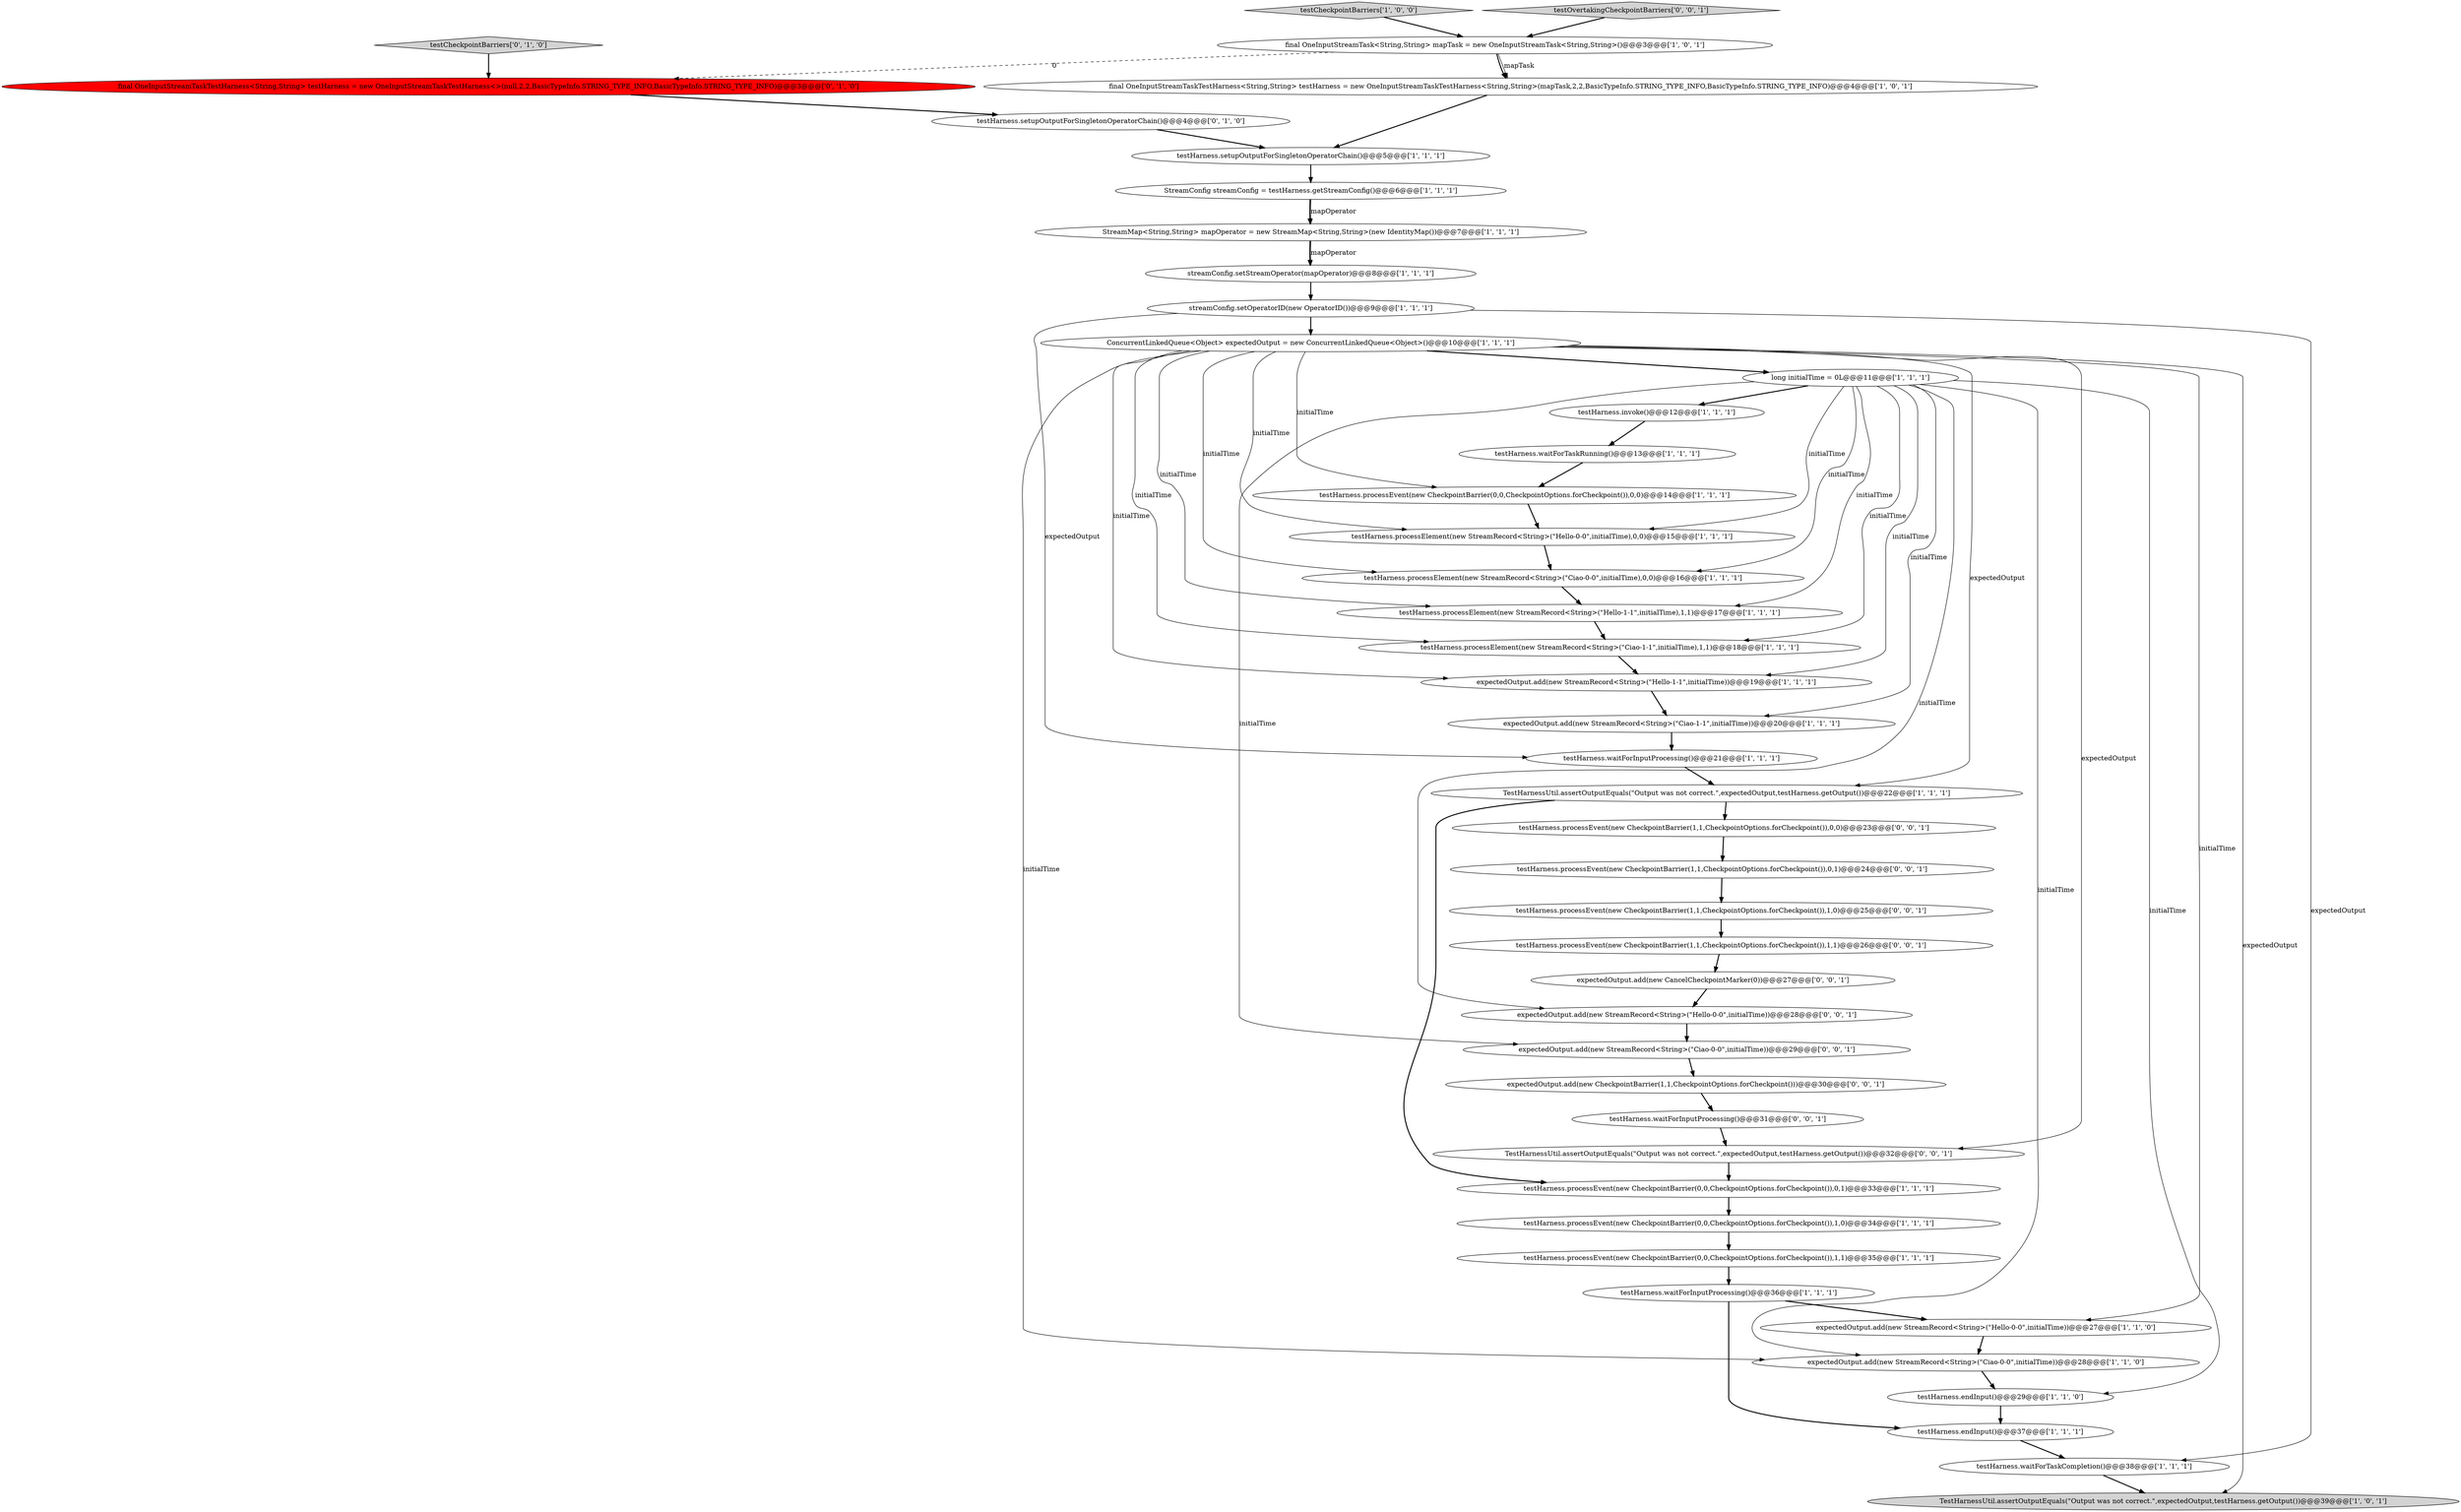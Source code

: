 digraph {
3 [style = filled, label = "final OneInputStreamTask<String,String> mapTask = new OneInputStreamTask<String,String>()@@@3@@@['1', '0', '1']", fillcolor = white, shape = ellipse image = "AAA0AAABBB1BBB"];
39 [style = filled, label = "expectedOutput.add(new CheckpointBarrier(1,1,CheckpointOptions.forCheckpoint()))@@@30@@@['0', '0', '1']", fillcolor = white, shape = ellipse image = "AAA0AAABBB3BBB"];
16 [style = filled, label = "testHarness.endInput()@@@37@@@['1', '1', '1']", fillcolor = white, shape = ellipse image = "AAA0AAABBB1BBB"];
33 [style = filled, label = "testCheckpointBarriers['0', '1', '0']", fillcolor = lightgray, shape = diamond image = "AAA0AAABBB2BBB"];
34 [style = filled, label = "testHarness.processEvent(new CheckpointBarrier(1,1,CheckpointOptions.forCheckpoint()),1,1)@@@26@@@['0', '0', '1']", fillcolor = white, shape = ellipse image = "AAA0AAABBB3BBB"];
8 [style = filled, label = "StreamConfig streamConfig = testHarness.getStreamConfig()@@@6@@@['1', '1', '1']", fillcolor = white, shape = ellipse image = "AAA0AAABBB1BBB"];
31 [style = filled, label = "testHarness.setupOutputForSingletonOperatorChain()@@@4@@@['0', '1', '0']", fillcolor = white, shape = ellipse image = "AAA0AAABBB2BBB"];
1 [style = filled, label = "StreamMap<String,String> mapOperator = new StreamMap<String,String>(new IdentityMap())@@@7@@@['1', '1', '1']", fillcolor = white, shape = ellipse image = "AAA0AAABBB1BBB"];
28 [style = filled, label = "testHarness.waitForInputProcessing()@@@36@@@['1', '1', '1']", fillcolor = white, shape = ellipse image = "AAA0AAABBB1BBB"];
30 [style = filled, label = "streamConfig.setOperatorID(new OperatorID())@@@9@@@['1', '1', '1']", fillcolor = white, shape = ellipse image = "AAA0AAABBB1BBB"];
40 [style = filled, label = "testHarness.processEvent(new CheckpointBarrier(1,1,CheckpointOptions.forCheckpoint()),1,0)@@@25@@@['0', '0', '1']", fillcolor = white, shape = ellipse image = "AAA0AAABBB3BBB"];
44 [style = filled, label = "expectedOutput.add(new StreamRecord<String>(\"Hello-0-0\",initialTime))@@@28@@@['0', '0', '1']", fillcolor = white, shape = ellipse image = "AAA0AAABBB3BBB"];
37 [style = filled, label = "expectedOutput.add(new CancelCheckpointMarker(0))@@@27@@@['0', '0', '1']", fillcolor = white, shape = ellipse image = "AAA0AAABBB3BBB"];
42 [style = filled, label = "testHarness.processEvent(new CheckpointBarrier(1,1,CheckpointOptions.forCheckpoint()),0,1)@@@24@@@['0', '0', '1']", fillcolor = white, shape = ellipse image = "AAA0AAABBB3BBB"];
17 [style = filled, label = "testHarness.processElement(new StreamRecord<String>(\"Ciao-0-0\",initialTime),0,0)@@@16@@@['1', '1', '1']", fillcolor = white, shape = ellipse image = "AAA0AAABBB1BBB"];
43 [style = filled, label = "testHarness.waitForInputProcessing()@@@31@@@['0', '0', '1']", fillcolor = white, shape = ellipse image = "AAA0AAABBB3BBB"];
26 [style = filled, label = "testHarness.processElement(new StreamRecord<String>(\"Hello-1-1\",initialTime),1,1)@@@17@@@['1', '1', '1']", fillcolor = white, shape = ellipse image = "AAA0AAABBB1BBB"];
27 [style = filled, label = "testHarness.invoke()@@@12@@@['1', '1', '1']", fillcolor = white, shape = ellipse image = "AAA0AAABBB1BBB"];
25 [style = filled, label = "long initialTime = 0L@@@11@@@['1', '1', '1']", fillcolor = white, shape = ellipse image = "AAA0AAABBB1BBB"];
12 [style = filled, label = "testHarness.waitForTaskRunning()@@@13@@@['1', '1', '1']", fillcolor = white, shape = ellipse image = "AAA0AAABBB1BBB"];
23 [style = filled, label = "testHarness.processEvent(new CheckpointBarrier(0,0,CheckpointOptions.forCheckpoint()),0,1)@@@33@@@['1', '1', '1']", fillcolor = white, shape = ellipse image = "AAA0AAABBB1BBB"];
10 [style = filled, label = "TestHarnessUtil.assertOutputEquals(\"Output was not correct.\",expectedOutput,testHarness.getOutput())@@@22@@@['1', '1', '1']", fillcolor = white, shape = ellipse image = "AAA0AAABBB1BBB"];
21 [style = filled, label = "TestHarnessUtil.assertOutputEquals(\"Output was not correct.\",expectedOutput,testHarness.getOutput())@@@39@@@['1', '0', '1']", fillcolor = lightgray, shape = ellipse image = "AAA0AAABBB1BBB"];
7 [style = filled, label = "testHarness.endInput()@@@29@@@['1', '1', '0']", fillcolor = white, shape = ellipse image = "AAA0AAABBB1BBB"];
4 [style = filled, label = "testHarness.processEvent(new CheckpointBarrier(0,0,CheckpointOptions.forCheckpoint()),1,0)@@@34@@@['1', '1', '1']", fillcolor = white, shape = ellipse image = "AAA0AAABBB1BBB"];
22 [style = filled, label = "expectedOutput.add(new StreamRecord<String>(\"Ciao-1-1\",initialTime))@@@20@@@['1', '1', '1']", fillcolor = white, shape = ellipse image = "AAA0AAABBB1BBB"];
35 [style = filled, label = "TestHarnessUtil.assertOutputEquals(\"Output was not correct.\",expectedOutput,testHarness.getOutput())@@@32@@@['0', '0', '1']", fillcolor = white, shape = ellipse image = "AAA0AAABBB3BBB"];
19 [style = filled, label = "final OneInputStreamTaskTestHarness<String,String> testHarness = new OneInputStreamTaskTestHarness<String,String>(mapTask,2,2,BasicTypeInfo.STRING_TYPE_INFO,BasicTypeInfo.STRING_TYPE_INFO)@@@4@@@['1', '0', '1']", fillcolor = white, shape = ellipse image = "AAA0AAABBB1BBB"];
15 [style = filled, label = "testCheckpointBarriers['1', '0', '0']", fillcolor = lightgray, shape = diamond image = "AAA0AAABBB1BBB"];
24 [style = filled, label = "testHarness.waitForTaskCompletion()@@@38@@@['1', '1', '1']", fillcolor = white, shape = ellipse image = "AAA0AAABBB1BBB"];
14 [style = filled, label = "expectedOutput.add(new StreamRecord<String>(\"Hello-0-0\",initialTime))@@@27@@@['1', '1', '0']", fillcolor = white, shape = ellipse image = "AAA0AAABBB1BBB"];
9 [style = filled, label = "testHarness.waitForInputProcessing()@@@21@@@['1', '1', '1']", fillcolor = white, shape = ellipse image = "AAA0AAABBB1BBB"];
20 [style = filled, label = "testHarness.processEvent(new CheckpointBarrier(0,0,CheckpointOptions.forCheckpoint()),1,1)@@@35@@@['1', '1', '1']", fillcolor = white, shape = ellipse image = "AAA0AAABBB1BBB"];
11 [style = filled, label = "testHarness.processEvent(new CheckpointBarrier(0,0,CheckpointOptions.forCheckpoint()),0,0)@@@14@@@['1', '1', '1']", fillcolor = white, shape = ellipse image = "AAA0AAABBB1BBB"];
0 [style = filled, label = "testHarness.processElement(new StreamRecord<String>(\"Hello-0-0\",initialTime),0,0)@@@15@@@['1', '1', '1']", fillcolor = white, shape = ellipse image = "AAA0AAABBB1BBB"];
32 [style = filled, label = "final OneInputStreamTaskTestHarness<String,String> testHarness = new OneInputStreamTaskTestHarness<>(null,2,2,BasicTypeInfo.STRING_TYPE_INFO,BasicTypeInfo.STRING_TYPE_INFO)@@@3@@@['0', '1', '0']", fillcolor = red, shape = ellipse image = "AAA1AAABBB2BBB"];
2 [style = filled, label = "testHarness.processElement(new StreamRecord<String>(\"Ciao-1-1\",initialTime),1,1)@@@18@@@['1', '1', '1']", fillcolor = white, shape = ellipse image = "AAA0AAABBB1BBB"];
6 [style = filled, label = "ConcurrentLinkedQueue<Object> expectedOutput = new ConcurrentLinkedQueue<Object>()@@@10@@@['1', '1', '1']", fillcolor = white, shape = ellipse image = "AAA0AAABBB1BBB"];
29 [style = filled, label = "testHarness.setupOutputForSingletonOperatorChain()@@@5@@@['1', '1', '1']", fillcolor = white, shape = ellipse image = "AAA0AAABBB1BBB"];
13 [style = filled, label = "expectedOutput.add(new StreamRecord<String>(\"Ciao-0-0\",initialTime))@@@28@@@['1', '1', '0']", fillcolor = white, shape = ellipse image = "AAA0AAABBB1BBB"];
41 [style = filled, label = "testOvertakingCheckpointBarriers['0', '0', '1']", fillcolor = lightgray, shape = diamond image = "AAA0AAABBB3BBB"];
38 [style = filled, label = "testHarness.processEvent(new CheckpointBarrier(1,1,CheckpointOptions.forCheckpoint()),0,0)@@@23@@@['0', '0', '1']", fillcolor = white, shape = ellipse image = "AAA0AAABBB3BBB"];
18 [style = filled, label = "expectedOutput.add(new StreamRecord<String>(\"Hello-1-1\",initialTime))@@@19@@@['1', '1', '1']", fillcolor = white, shape = ellipse image = "AAA0AAABBB1BBB"];
36 [style = filled, label = "expectedOutput.add(new StreamRecord<String>(\"Ciao-0-0\",initialTime))@@@29@@@['0', '0', '1']", fillcolor = white, shape = ellipse image = "AAA0AAABBB3BBB"];
5 [style = filled, label = "streamConfig.setStreamOperator(mapOperator)@@@8@@@['1', '1', '1']", fillcolor = white, shape = ellipse image = "AAA0AAABBB1BBB"];
1->5 [style = bold, label=""];
6->11 [style = solid, label="initialTime"];
29->8 [style = bold, label=""];
6->18 [style = solid, label="initialTime"];
25->7 [style = solid, label="initialTime"];
6->0 [style = solid, label="initialTime"];
17->26 [style = bold, label=""];
44->36 [style = bold, label=""];
27->12 [style = bold, label=""];
25->0 [style = solid, label="initialTime"];
6->2 [style = solid, label="initialTime"];
19->29 [style = bold, label=""];
6->25 [style = bold, label=""];
0->17 [style = bold, label=""];
16->24 [style = bold, label=""];
22->9 [style = bold, label=""];
20->28 [style = bold, label=""];
12->11 [style = bold, label=""];
39->43 [style = bold, label=""];
25->17 [style = solid, label="initialTime"];
25->22 [style = solid, label="initialTime"];
6->17 [style = solid, label="initialTime"];
23->4 [style = bold, label=""];
41->3 [style = bold, label=""];
2->18 [style = bold, label=""];
31->29 [style = bold, label=""];
25->36 [style = solid, label="initialTime"];
40->34 [style = bold, label=""];
9->10 [style = bold, label=""];
25->18 [style = solid, label="initialTime"];
30->6 [style = bold, label=""];
15->3 [style = bold, label=""];
38->42 [style = bold, label=""];
28->16 [style = bold, label=""];
42->40 [style = bold, label=""];
36->39 [style = bold, label=""];
28->14 [style = bold, label=""];
8->1 [style = bold, label=""];
30->24 [style = solid, label="expectedOutput"];
25->27 [style = bold, label=""];
26->2 [style = bold, label=""];
35->23 [style = bold, label=""];
6->13 [style = solid, label="initialTime"];
11->0 [style = bold, label=""];
18->22 [style = bold, label=""];
10->38 [style = bold, label=""];
25->2 [style = solid, label="initialTime"];
25->26 [style = solid, label="initialTime"];
3->19 [style = bold, label=""];
24->21 [style = bold, label=""];
10->23 [style = bold, label=""];
13->7 [style = bold, label=""];
34->37 [style = bold, label=""];
43->35 [style = bold, label=""];
25->44 [style = solid, label="initialTime"];
7->16 [style = bold, label=""];
4->20 [style = bold, label=""];
37->44 [style = bold, label=""];
6->10 [style = solid, label="expectedOutput"];
1->5 [style = solid, label="mapOperator"];
6->35 [style = solid, label="expectedOutput"];
33->32 [style = bold, label=""];
5->30 [style = bold, label=""];
30->9 [style = solid, label="expectedOutput"];
14->13 [style = bold, label=""];
6->21 [style = solid, label="expectedOutput"];
6->14 [style = solid, label="initialTime"];
8->1 [style = solid, label="mapOperator"];
3->32 [style = dashed, label="0"];
32->31 [style = bold, label=""];
3->19 [style = solid, label="mapTask"];
25->13 [style = solid, label="initialTime"];
6->26 [style = solid, label="initialTime"];
}
